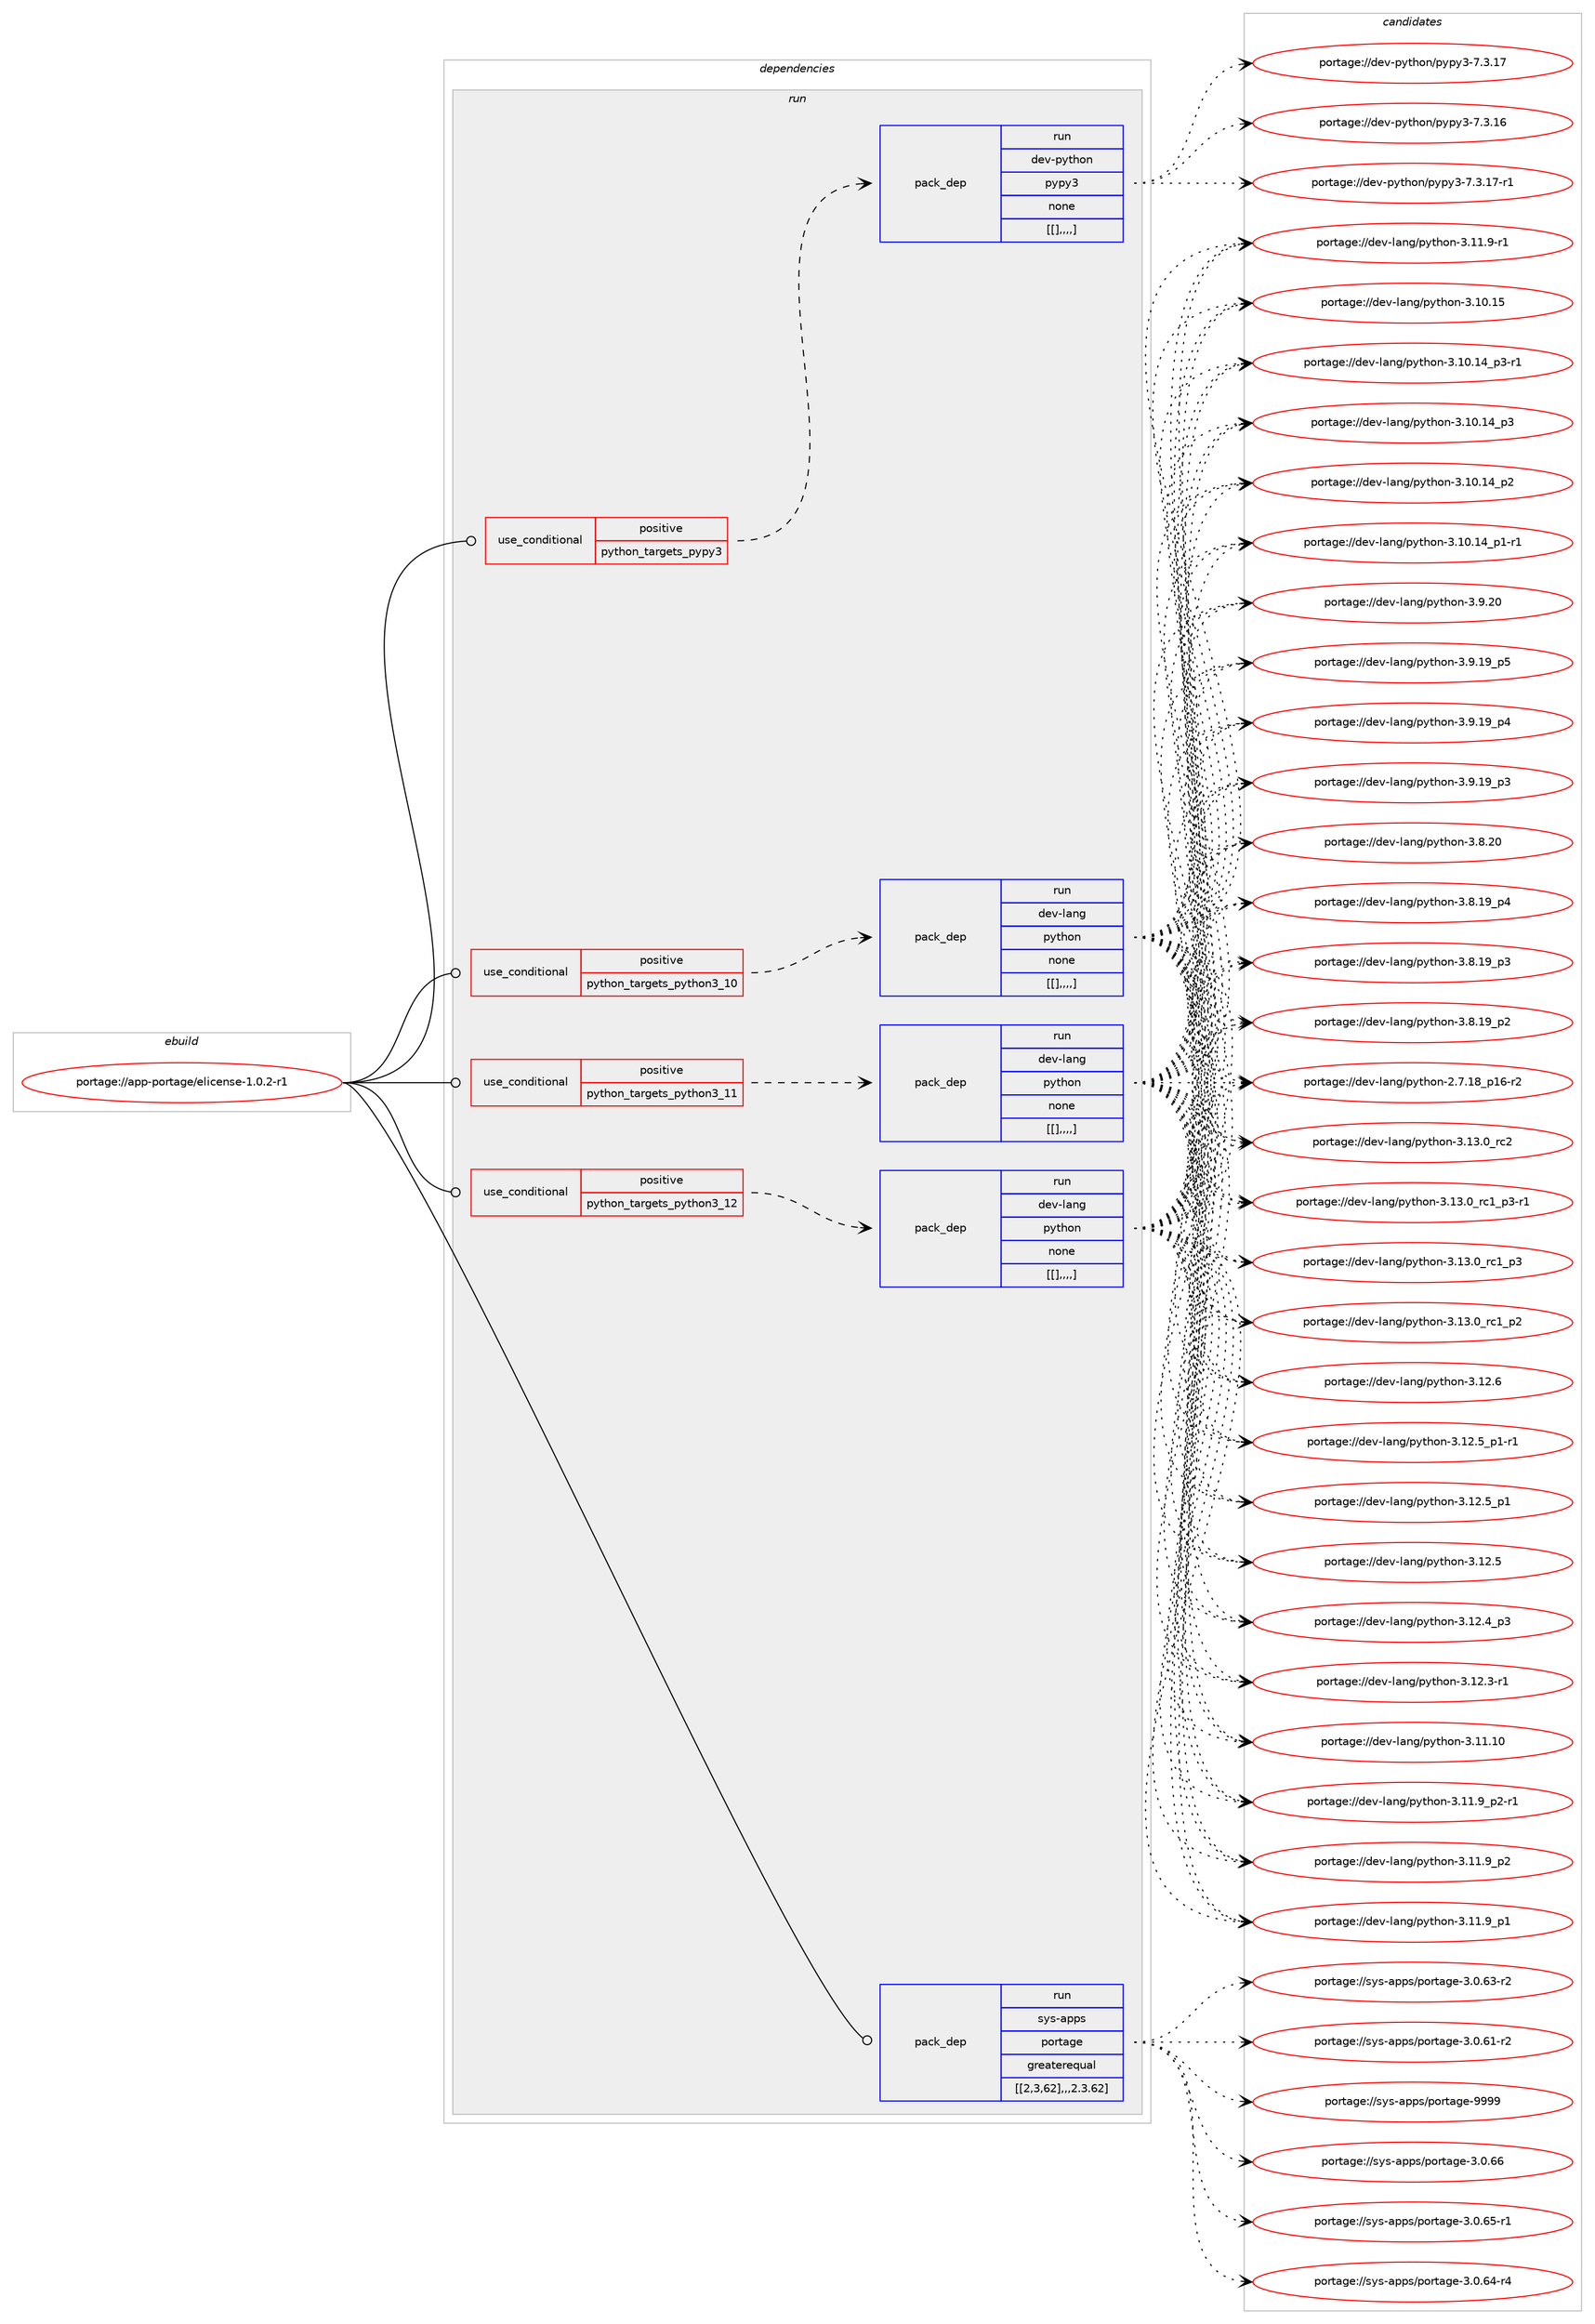 digraph prolog {

# *************
# Graph options
# *************

newrank=true;
concentrate=true;
compound=true;
graph [rankdir=LR,fontname=Helvetica,fontsize=10,ranksep=1.5];#, ranksep=2.5, nodesep=0.2];
edge  [arrowhead=vee];
node  [fontname=Helvetica,fontsize=10];

# **********
# The ebuild
# **********

subgraph cluster_leftcol {
color=gray;
label=<<i>ebuild</i>>;
id [label="portage://app-portage/elicense-1.0.2-r1", color=red, width=4, href="../app-portage/elicense-1.0.2-r1.svg"];
}

# ****************
# The dependencies
# ****************

subgraph cluster_midcol {
color=gray;
label=<<i>dependencies</i>>;
subgraph cluster_compile {
fillcolor="#eeeeee";
style=filled;
label=<<i>compile</i>>;
}
subgraph cluster_compileandrun {
fillcolor="#eeeeee";
style=filled;
label=<<i>compile and run</i>>;
}
subgraph cluster_run {
fillcolor="#eeeeee";
style=filled;
label=<<i>run</i>>;
subgraph cond14152 {
dependency50791 [label=<<TABLE BORDER="0" CELLBORDER="1" CELLSPACING="0" CELLPADDING="4"><TR><TD ROWSPAN="3" CELLPADDING="10">use_conditional</TD></TR><TR><TD>positive</TD></TR><TR><TD>python_targets_pypy3</TD></TR></TABLE>>, shape=none, color=red];
subgraph pack36179 {
dependency50792 [label=<<TABLE BORDER="0" CELLBORDER="1" CELLSPACING="0" CELLPADDING="4" WIDTH="220"><TR><TD ROWSPAN="6" CELLPADDING="30">pack_dep</TD></TR><TR><TD WIDTH="110">run</TD></TR><TR><TD>dev-python</TD></TR><TR><TD>pypy3</TD></TR><TR><TD>none</TD></TR><TR><TD>[[],,,,]</TD></TR></TABLE>>, shape=none, color=blue];
}
dependency50791:e -> dependency50792:w [weight=20,style="dashed",arrowhead="vee"];
}
id:e -> dependency50791:w [weight=20,style="solid",arrowhead="odot"];
subgraph cond14153 {
dependency50793 [label=<<TABLE BORDER="0" CELLBORDER="1" CELLSPACING="0" CELLPADDING="4"><TR><TD ROWSPAN="3" CELLPADDING="10">use_conditional</TD></TR><TR><TD>positive</TD></TR><TR><TD>python_targets_python3_10</TD></TR></TABLE>>, shape=none, color=red];
subgraph pack36180 {
dependency50794 [label=<<TABLE BORDER="0" CELLBORDER="1" CELLSPACING="0" CELLPADDING="4" WIDTH="220"><TR><TD ROWSPAN="6" CELLPADDING="30">pack_dep</TD></TR><TR><TD WIDTH="110">run</TD></TR><TR><TD>dev-lang</TD></TR><TR><TD>python</TD></TR><TR><TD>none</TD></TR><TR><TD>[[],,,,]</TD></TR></TABLE>>, shape=none, color=blue];
}
dependency50793:e -> dependency50794:w [weight=20,style="dashed",arrowhead="vee"];
}
id:e -> dependency50793:w [weight=20,style="solid",arrowhead="odot"];
subgraph cond14154 {
dependency50795 [label=<<TABLE BORDER="0" CELLBORDER="1" CELLSPACING="0" CELLPADDING="4"><TR><TD ROWSPAN="3" CELLPADDING="10">use_conditional</TD></TR><TR><TD>positive</TD></TR><TR><TD>python_targets_python3_11</TD></TR></TABLE>>, shape=none, color=red];
subgraph pack36181 {
dependency50796 [label=<<TABLE BORDER="0" CELLBORDER="1" CELLSPACING="0" CELLPADDING="4" WIDTH="220"><TR><TD ROWSPAN="6" CELLPADDING="30">pack_dep</TD></TR><TR><TD WIDTH="110">run</TD></TR><TR><TD>dev-lang</TD></TR><TR><TD>python</TD></TR><TR><TD>none</TD></TR><TR><TD>[[],,,,]</TD></TR></TABLE>>, shape=none, color=blue];
}
dependency50795:e -> dependency50796:w [weight=20,style="dashed",arrowhead="vee"];
}
id:e -> dependency50795:w [weight=20,style="solid",arrowhead="odot"];
subgraph cond14155 {
dependency50797 [label=<<TABLE BORDER="0" CELLBORDER="1" CELLSPACING="0" CELLPADDING="4"><TR><TD ROWSPAN="3" CELLPADDING="10">use_conditional</TD></TR><TR><TD>positive</TD></TR><TR><TD>python_targets_python3_12</TD></TR></TABLE>>, shape=none, color=red];
subgraph pack36182 {
dependency50798 [label=<<TABLE BORDER="0" CELLBORDER="1" CELLSPACING="0" CELLPADDING="4" WIDTH="220"><TR><TD ROWSPAN="6" CELLPADDING="30">pack_dep</TD></TR><TR><TD WIDTH="110">run</TD></TR><TR><TD>dev-lang</TD></TR><TR><TD>python</TD></TR><TR><TD>none</TD></TR><TR><TD>[[],,,,]</TD></TR></TABLE>>, shape=none, color=blue];
}
dependency50797:e -> dependency50798:w [weight=20,style="dashed",arrowhead="vee"];
}
id:e -> dependency50797:w [weight=20,style="solid",arrowhead="odot"];
subgraph pack36183 {
dependency50799 [label=<<TABLE BORDER="0" CELLBORDER="1" CELLSPACING="0" CELLPADDING="4" WIDTH="220"><TR><TD ROWSPAN="6" CELLPADDING="30">pack_dep</TD></TR><TR><TD WIDTH="110">run</TD></TR><TR><TD>sys-apps</TD></TR><TR><TD>portage</TD></TR><TR><TD>greaterequal</TD></TR><TR><TD>[[2,3,62],,,2.3.62]</TD></TR></TABLE>>, shape=none, color=blue];
}
id:e -> dependency50799:w [weight=20,style="solid",arrowhead="odot"];
}
}

# **************
# The candidates
# **************

subgraph cluster_choices {
rank=same;
color=gray;
label=<<i>candidates</i>>;

subgraph choice36179 {
color=black;
nodesep=1;
choice100101118451121211161041111104711212111212151455546514649554511449 [label="portage://dev-python/pypy3-7.3.17-r1", color=red, width=4,href="../dev-python/pypy3-7.3.17-r1.svg"];
choice10010111845112121116104111110471121211121215145554651464955 [label="portage://dev-python/pypy3-7.3.17", color=red, width=4,href="../dev-python/pypy3-7.3.17.svg"];
choice10010111845112121116104111110471121211121215145554651464954 [label="portage://dev-python/pypy3-7.3.16", color=red, width=4,href="../dev-python/pypy3-7.3.16.svg"];
dependency50792:e -> choice100101118451121211161041111104711212111212151455546514649554511449:w [style=dotted,weight="100"];
dependency50792:e -> choice10010111845112121116104111110471121211121215145554651464955:w [style=dotted,weight="100"];
dependency50792:e -> choice10010111845112121116104111110471121211121215145554651464954:w [style=dotted,weight="100"];
}
subgraph choice36180 {
color=black;
nodesep=1;
choice10010111845108971101034711212111610411111045514649514648951149950 [label="portage://dev-lang/python-3.13.0_rc2", color=red, width=4,href="../dev-lang/python-3.13.0_rc2.svg"];
choice1001011184510897110103471121211161041111104551464951464895114994995112514511449 [label="portage://dev-lang/python-3.13.0_rc1_p3-r1", color=red, width=4,href="../dev-lang/python-3.13.0_rc1_p3-r1.svg"];
choice100101118451089711010347112121116104111110455146495146489511499499511251 [label="portage://dev-lang/python-3.13.0_rc1_p3", color=red, width=4,href="../dev-lang/python-3.13.0_rc1_p3.svg"];
choice100101118451089711010347112121116104111110455146495146489511499499511250 [label="portage://dev-lang/python-3.13.0_rc1_p2", color=red, width=4,href="../dev-lang/python-3.13.0_rc1_p2.svg"];
choice10010111845108971101034711212111610411111045514649504654 [label="portage://dev-lang/python-3.12.6", color=red, width=4,href="../dev-lang/python-3.12.6.svg"];
choice1001011184510897110103471121211161041111104551464950465395112494511449 [label="portage://dev-lang/python-3.12.5_p1-r1", color=red, width=4,href="../dev-lang/python-3.12.5_p1-r1.svg"];
choice100101118451089711010347112121116104111110455146495046539511249 [label="portage://dev-lang/python-3.12.5_p1", color=red, width=4,href="../dev-lang/python-3.12.5_p1.svg"];
choice10010111845108971101034711212111610411111045514649504653 [label="portage://dev-lang/python-3.12.5", color=red, width=4,href="../dev-lang/python-3.12.5.svg"];
choice100101118451089711010347112121116104111110455146495046529511251 [label="portage://dev-lang/python-3.12.4_p3", color=red, width=4,href="../dev-lang/python-3.12.4_p3.svg"];
choice100101118451089711010347112121116104111110455146495046514511449 [label="portage://dev-lang/python-3.12.3-r1", color=red, width=4,href="../dev-lang/python-3.12.3-r1.svg"];
choice1001011184510897110103471121211161041111104551464949464948 [label="portage://dev-lang/python-3.11.10", color=red, width=4,href="../dev-lang/python-3.11.10.svg"];
choice1001011184510897110103471121211161041111104551464949465795112504511449 [label="portage://dev-lang/python-3.11.9_p2-r1", color=red, width=4,href="../dev-lang/python-3.11.9_p2-r1.svg"];
choice100101118451089711010347112121116104111110455146494946579511250 [label="portage://dev-lang/python-3.11.9_p2", color=red, width=4,href="../dev-lang/python-3.11.9_p2.svg"];
choice100101118451089711010347112121116104111110455146494946579511249 [label="portage://dev-lang/python-3.11.9_p1", color=red, width=4,href="../dev-lang/python-3.11.9_p1.svg"];
choice100101118451089711010347112121116104111110455146494946574511449 [label="portage://dev-lang/python-3.11.9-r1", color=red, width=4,href="../dev-lang/python-3.11.9-r1.svg"];
choice1001011184510897110103471121211161041111104551464948464953 [label="portage://dev-lang/python-3.10.15", color=red, width=4,href="../dev-lang/python-3.10.15.svg"];
choice100101118451089711010347112121116104111110455146494846495295112514511449 [label="portage://dev-lang/python-3.10.14_p3-r1", color=red, width=4,href="../dev-lang/python-3.10.14_p3-r1.svg"];
choice10010111845108971101034711212111610411111045514649484649529511251 [label="portage://dev-lang/python-3.10.14_p3", color=red, width=4,href="../dev-lang/python-3.10.14_p3.svg"];
choice10010111845108971101034711212111610411111045514649484649529511250 [label="portage://dev-lang/python-3.10.14_p2", color=red, width=4,href="../dev-lang/python-3.10.14_p2.svg"];
choice100101118451089711010347112121116104111110455146494846495295112494511449 [label="portage://dev-lang/python-3.10.14_p1-r1", color=red, width=4,href="../dev-lang/python-3.10.14_p1-r1.svg"];
choice10010111845108971101034711212111610411111045514657465048 [label="portage://dev-lang/python-3.9.20", color=red, width=4,href="../dev-lang/python-3.9.20.svg"];
choice100101118451089711010347112121116104111110455146574649579511253 [label="portage://dev-lang/python-3.9.19_p5", color=red, width=4,href="../dev-lang/python-3.9.19_p5.svg"];
choice100101118451089711010347112121116104111110455146574649579511252 [label="portage://dev-lang/python-3.9.19_p4", color=red, width=4,href="../dev-lang/python-3.9.19_p4.svg"];
choice100101118451089711010347112121116104111110455146574649579511251 [label="portage://dev-lang/python-3.9.19_p3", color=red, width=4,href="../dev-lang/python-3.9.19_p3.svg"];
choice10010111845108971101034711212111610411111045514656465048 [label="portage://dev-lang/python-3.8.20", color=red, width=4,href="../dev-lang/python-3.8.20.svg"];
choice100101118451089711010347112121116104111110455146564649579511252 [label="portage://dev-lang/python-3.8.19_p4", color=red, width=4,href="../dev-lang/python-3.8.19_p4.svg"];
choice100101118451089711010347112121116104111110455146564649579511251 [label="portage://dev-lang/python-3.8.19_p3", color=red, width=4,href="../dev-lang/python-3.8.19_p3.svg"];
choice100101118451089711010347112121116104111110455146564649579511250 [label="portage://dev-lang/python-3.8.19_p2", color=red, width=4,href="../dev-lang/python-3.8.19_p2.svg"];
choice100101118451089711010347112121116104111110455046554649569511249544511450 [label="portage://dev-lang/python-2.7.18_p16-r2", color=red, width=4,href="../dev-lang/python-2.7.18_p16-r2.svg"];
dependency50794:e -> choice10010111845108971101034711212111610411111045514649514648951149950:w [style=dotted,weight="100"];
dependency50794:e -> choice1001011184510897110103471121211161041111104551464951464895114994995112514511449:w [style=dotted,weight="100"];
dependency50794:e -> choice100101118451089711010347112121116104111110455146495146489511499499511251:w [style=dotted,weight="100"];
dependency50794:e -> choice100101118451089711010347112121116104111110455146495146489511499499511250:w [style=dotted,weight="100"];
dependency50794:e -> choice10010111845108971101034711212111610411111045514649504654:w [style=dotted,weight="100"];
dependency50794:e -> choice1001011184510897110103471121211161041111104551464950465395112494511449:w [style=dotted,weight="100"];
dependency50794:e -> choice100101118451089711010347112121116104111110455146495046539511249:w [style=dotted,weight="100"];
dependency50794:e -> choice10010111845108971101034711212111610411111045514649504653:w [style=dotted,weight="100"];
dependency50794:e -> choice100101118451089711010347112121116104111110455146495046529511251:w [style=dotted,weight="100"];
dependency50794:e -> choice100101118451089711010347112121116104111110455146495046514511449:w [style=dotted,weight="100"];
dependency50794:e -> choice1001011184510897110103471121211161041111104551464949464948:w [style=dotted,weight="100"];
dependency50794:e -> choice1001011184510897110103471121211161041111104551464949465795112504511449:w [style=dotted,weight="100"];
dependency50794:e -> choice100101118451089711010347112121116104111110455146494946579511250:w [style=dotted,weight="100"];
dependency50794:e -> choice100101118451089711010347112121116104111110455146494946579511249:w [style=dotted,weight="100"];
dependency50794:e -> choice100101118451089711010347112121116104111110455146494946574511449:w [style=dotted,weight="100"];
dependency50794:e -> choice1001011184510897110103471121211161041111104551464948464953:w [style=dotted,weight="100"];
dependency50794:e -> choice100101118451089711010347112121116104111110455146494846495295112514511449:w [style=dotted,weight="100"];
dependency50794:e -> choice10010111845108971101034711212111610411111045514649484649529511251:w [style=dotted,weight="100"];
dependency50794:e -> choice10010111845108971101034711212111610411111045514649484649529511250:w [style=dotted,weight="100"];
dependency50794:e -> choice100101118451089711010347112121116104111110455146494846495295112494511449:w [style=dotted,weight="100"];
dependency50794:e -> choice10010111845108971101034711212111610411111045514657465048:w [style=dotted,weight="100"];
dependency50794:e -> choice100101118451089711010347112121116104111110455146574649579511253:w [style=dotted,weight="100"];
dependency50794:e -> choice100101118451089711010347112121116104111110455146574649579511252:w [style=dotted,weight="100"];
dependency50794:e -> choice100101118451089711010347112121116104111110455146574649579511251:w [style=dotted,weight="100"];
dependency50794:e -> choice10010111845108971101034711212111610411111045514656465048:w [style=dotted,weight="100"];
dependency50794:e -> choice100101118451089711010347112121116104111110455146564649579511252:w [style=dotted,weight="100"];
dependency50794:e -> choice100101118451089711010347112121116104111110455146564649579511251:w [style=dotted,weight="100"];
dependency50794:e -> choice100101118451089711010347112121116104111110455146564649579511250:w [style=dotted,weight="100"];
dependency50794:e -> choice100101118451089711010347112121116104111110455046554649569511249544511450:w [style=dotted,weight="100"];
}
subgraph choice36181 {
color=black;
nodesep=1;
choice10010111845108971101034711212111610411111045514649514648951149950 [label="portage://dev-lang/python-3.13.0_rc2", color=red, width=4,href="../dev-lang/python-3.13.0_rc2.svg"];
choice1001011184510897110103471121211161041111104551464951464895114994995112514511449 [label="portage://dev-lang/python-3.13.0_rc1_p3-r1", color=red, width=4,href="../dev-lang/python-3.13.0_rc1_p3-r1.svg"];
choice100101118451089711010347112121116104111110455146495146489511499499511251 [label="portage://dev-lang/python-3.13.0_rc1_p3", color=red, width=4,href="../dev-lang/python-3.13.0_rc1_p3.svg"];
choice100101118451089711010347112121116104111110455146495146489511499499511250 [label="portage://dev-lang/python-3.13.0_rc1_p2", color=red, width=4,href="../dev-lang/python-3.13.0_rc1_p2.svg"];
choice10010111845108971101034711212111610411111045514649504654 [label="portage://dev-lang/python-3.12.6", color=red, width=4,href="../dev-lang/python-3.12.6.svg"];
choice1001011184510897110103471121211161041111104551464950465395112494511449 [label="portage://dev-lang/python-3.12.5_p1-r1", color=red, width=4,href="../dev-lang/python-3.12.5_p1-r1.svg"];
choice100101118451089711010347112121116104111110455146495046539511249 [label="portage://dev-lang/python-3.12.5_p1", color=red, width=4,href="../dev-lang/python-3.12.5_p1.svg"];
choice10010111845108971101034711212111610411111045514649504653 [label="portage://dev-lang/python-3.12.5", color=red, width=4,href="../dev-lang/python-3.12.5.svg"];
choice100101118451089711010347112121116104111110455146495046529511251 [label="portage://dev-lang/python-3.12.4_p3", color=red, width=4,href="../dev-lang/python-3.12.4_p3.svg"];
choice100101118451089711010347112121116104111110455146495046514511449 [label="portage://dev-lang/python-3.12.3-r1", color=red, width=4,href="../dev-lang/python-3.12.3-r1.svg"];
choice1001011184510897110103471121211161041111104551464949464948 [label="portage://dev-lang/python-3.11.10", color=red, width=4,href="../dev-lang/python-3.11.10.svg"];
choice1001011184510897110103471121211161041111104551464949465795112504511449 [label="portage://dev-lang/python-3.11.9_p2-r1", color=red, width=4,href="../dev-lang/python-3.11.9_p2-r1.svg"];
choice100101118451089711010347112121116104111110455146494946579511250 [label="portage://dev-lang/python-3.11.9_p2", color=red, width=4,href="../dev-lang/python-3.11.9_p2.svg"];
choice100101118451089711010347112121116104111110455146494946579511249 [label="portage://dev-lang/python-3.11.9_p1", color=red, width=4,href="../dev-lang/python-3.11.9_p1.svg"];
choice100101118451089711010347112121116104111110455146494946574511449 [label="portage://dev-lang/python-3.11.9-r1", color=red, width=4,href="../dev-lang/python-3.11.9-r1.svg"];
choice1001011184510897110103471121211161041111104551464948464953 [label="portage://dev-lang/python-3.10.15", color=red, width=4,href="../dev-lang/python-3.10.15.svg"];
choice100101118451089711010347112121116104111110455146494846495295112514511449 [label="portage://dev-lang/python-3.10.14_p3-r1", color=red, width=4,href="../dev-lang/python-3.10.14_p3-r1.svg"];
choice10010111845108971101034711212111610411111045514649484649529511251 [label="portage://dev-lang/python-3.10.14_p3", color=red, width=4,href="../dev-lang/python-3.10.14_p3.svg"];
choice10010111845108971101034711212111610411111045514649484649529511250 [label="portage://dev-lang/python-3.10.14_p2", color=red, width=4,href="../dev-lang/python-3.10.14_p2.svg"];
choice100101118451089711010347112121116104111110455146494846495295112494511449 [label="portage://dev-lang/python-3.10.14_p1-r1", color=red, width=4,href="../dev-lang/python-3.10.14_p1-r1.svg"];
choice10010111845108971101034711212111610411111045514657465048 [label="portage://dev-lang/python-3.9.20", color=red, width=4,href="../dev-lang/python-3.9.20.svg"];
choice100101118451089711010347112121116104111110455146574649579511253 [label="portage://dev-lang/python-3.9.19_p5", color=red, width=4,href="../dev-lang/python-3.9.19_p5.svg"];
choice100101118451089711010347112121116104111110455146574649579511252 [label="portage://dev-lang/python-3.9.19_p4", color=red, width=4,href="../dev-lang/python-3.9.19_p4.svg"];
choice100101118451089711010347112121116104111110455146574649579511251 [label="portage://dev-lang/python-3.9.19_p3", color=red, width=4,href="../dev-lang/python-3.9.19_p3.svg"];
choice10010111845108971101034711212111610411111045514656465048 [label="portage://dev-lang/python-3.8.20", color=red, width=4,href="../dev-lang/python-3.8.20.svg"];
choice100101118451089711010347112121116104111110455146564649579511252 [label="portage://dev-lang/python-3.8.19_p4", color=red, width=4,href="../dev-lang/python-3.8.19_p4.svg"];
choice100101118451089711010347112121116104111110455146564649579511251 [label="portage://dev-lang/python-3.8.19_p3", color=red, width=4,href="../dev-lang/python-3.8.19_p3.svg"];
choice100101118451089711010347112121116104111110455146564649579511250 [label="portage://dev-lang/python-3.8.19_p2", color=red, width=4,href="../dev-lang/python-3.8.19_p2.svg"];
choice100101118451089711010347112121116104111110455046554649569511249544511450 [label="portage://dev-lang/python-2.7.18_p16-r2", color=red, width=4,href="../dev-lang/python-2.7.18_p16-r2.svg"];
dependency50796:e -> choice10010111845108971101034711212111610411111045514649514648951149950:w [style=dotted,weight="100"];
dependency50796:e -> choice1001011184510897110103471121211161041111104551464951464895114994995112514511449:w [style=dotted,weight="100"];
dependency50796:e -> choice100101118451089711010347112121116104111110455146495146489511499499511251:w [style=dotted,weight="100"];
dependency50796:e -> choice100101118451089711010347112121116104111110455146495146489511499499511250:w [style=dotted,weight="100"];
dependency50796:e -> choice10010111845108971101034711212111610411111045514649504654:w [style=dotted,weight="100"];
dependency50796:e -> choice1001011184510897110103471121211161041111104551464950465395112494511449:w [style=dotted,weight="100"];
dependency50796:e -> choice100101118451089711010347112121116104111110455146495046539511249:w [style=dotted,weight="100"];
dependency50796:e -> choice10010111845108971101034711212111610411111045514649504653:w [style=dotted,weight="100"];
dependency50796:e -> choice100101118451089711010347112121116104111110455146495046529511251:w [style=dotted,weight="100"];
dependency50796:e -> choice100101118451089711010347112121116104111110455146495046514511449:w [style=dotted,weight="100"];
dependency50796:e -> choice1001011184510897110103471121211161041111104551464949464948:w [style=dotted,weight="100"];
dependency50796:e -> choice1001011184510897110103471121211161041111104551464949465795112504511449:w [style=dotted,weight="100"];
dependency50796:e -> choice100101118451089711010347112121116104111110455146494946579511250:w [style=dotted,weight="100"];
dependency50796:e -> choice100101118451089711010347112121116104111110455146494946579511249:w [style=dotted,weight="100"];
dependency50796:e -> choice100101118451089711010347112121116104111110455146494946574511449:w [style=dotted,weight="100"];
dependency50796:e -> choice1001011184510897110103471121211161041111104551464948464953:w [style=dotted,weight="100"];
dependency50796:e -> choice100101118451089711010347112121116104111110455146494846495295112514511449:w [style=dotted,weight="100"];
dependency50796:e -> choice10010111845108971101034711212111610411111045514649484649529511251:w [style=dotted,weight="100"];
dependency50796:e -> choice10010111845108971101034711212111610411111045514649484649529511250:w [style=dotted,weight="100"];
dependency50796:e -> choice100101118451089711010347112121116104111110455146494846495295112494511449:w [style=dotted,weight="100"];
dependency50796:e -> choice10010111845108971101034711212111610411111045514657465048:w [style=dotted,weight="100"];
dependency50796:e -> choice100101118451089711010347112121116104111110455146574649579511253:w [style=dotted,weight="100"];
dependency50796:e -> choice100101118451089711010347112121116104111110455146574649579511252:w [style=dotted,weight="100"];
dependency50796:e -> choice100101118451089711010347112121116104111110455146574649579511251:w [style=dotted,weight="100"];
dependency50796:e -> choice10010111845108971101034711212111610411111045514656465048:w [style=dotted,weight="100"];
dependency50796:e -> choice100101118451089711010347112121116104111110455146564649579511252:w [style=dotted,weight="100"];
dependency50796:e -> choice100101118451089711010347112121116104111110455146564649579511251:w [style=dotted,weight="100"];
dependency50796:e -> choice100101118451089711010347112121116104111110455146564649579511250:w [style=dotted,weight="100"];
dependency50796:e -> choice100101118451089711010347112121116104111110455046554649569511249544511450:w [style=dotted,weight="100"];
}
subgraph choice36182 {
color=black;
nodesep=1;
choice10010111845108971101034711212111610411111045514649514648951149950 [label="portage://dev-lang/python-3.13.0_rc2", color=red, width=4,href="../dev-lang/python-3.13.0_rc2.svg"];
choice1001011184510897110103471121211161041111104551464951464895114994995112514511449 [label="portage://dev-lang/python-3.13.0_rc1_p3-r1", color=red, width=4,href="../dev-lang/python-3.13.0_rc1_p3-r1.svg"];
choice100101118451089711010347112121116104111110455146495146489511499499511251 [label="portage://dev-lang/python-3.13.0_rc1_p3", color=red, width=4,href="../dev-lang/python-3.13.0_rc1_p3.svg"];
choice100101118451089711010347112121116104111110455146495146489511499499511250 [label="portage://dev-lang/python-3.13.0_rc1_p2", color=red, width=4,href="../dev-lang/python-3.13.0_rc1_p2.svg"];
choice10010111845108971101034711212111610411111045514649504654 [label="portage://dev-lang/python-3.12.6", color=red, width=4,href="../dev-lang/python-3.12.6.svg"];
choice1001011184510897110103471121211161041111104551464950465395112494511449 [label="portage://dev-lang/python-3.12.5_p1-r1", color=red, width=4,href="../dev-lang/python-3.12.5_p1-r1.svg"];
choice100101118451089711010347112121116104111110455146495046539511249 [label="portage://dev-lang/python-3.12.5_p1", color=red, width=4,href="../dev-lang/python-3.12.5_p1.svg"];
choice10010111845108971101034711212111610411111045514649504653 [label="portage://dev-lang/python-3.12.5", color=red, width=4,href="../dev-lang/python-3.12.5.svg"];
choice100101118451089711010347112121116104111110455146495046529511251 [label="portage://dev-lang/python-3.12.4_p3", color=red, width=4,href="../dev-lang/python-3.12.4_p3.svg"];
choice100101118451089711010347112121116104111110455146495046514511449 [label="portage://dev-lang/python-3.12.3-r1", color=red, width=4,href="../dev-lang/python-3.12.3-r1.svg"];
choice1001011184510897110103471121211161041111104551464949464948 [label="portage://dev-lang/python-3.11.10", color=red, width=4,href="../dev-lang/python-3.11.10.svg"];
choice1001011184510897110103471121211161041111104551464949465795112504511449 [label="portage://dev-lang/python-3.11.9_p2-r1", color=red, width=4,href="../dev-lang/python-3.11.9_p2-r1.svg"];
choice100101118451089711010347112121116104111110455146494946579511250 [label="portage://dev-lang/python-3.11.9_p2", color=red, width=4,href="../dev-lang/python-3.11.9_p2.svg"];
choice100101118451089711010347112121116104111110455146494946579511249 [label="portage://dev-lang/python-3.11.9_p1", color=red, width=4,href="../dev-lang/python-3.11.9_p1.svg"];
choice100101118451089711010347112121116104111110455146494946574511449 [label="portage://dev-lang/python-3.11.9-r1", color=red, width=4,href="../dev-lang/python-3.11.9-r1.svg"];
choice1001011184510897110103471121211161041111104551464948464953 [label="portage://dev-lang/python-3.10.15", color=red, width=4,href="../dev-lang/python-3.10.15.svg"];
choice100101118451089711010347112121116104111110455146494846495295112514511449 [label="portage://dev-lang/python-3.10.14_p3-r1", color=red, width=4,href="../dev-lang/python-3.10.14_p3-r1.svg"];
choice10010111845108971101034711212111610411111045514649484649529511251 [label="portage://dev-lang/python-3.10.14_p3", color=red, width=4,href="../dev-lang/python-3.10.14_p3.svg"];
choice10010111845108971101034711212111610411111045514649484649529511250 [label="portage://dev-lang/python-3.10.14_p2", color=red, width=4,href="../dev-lang/python-3.10.14_p2.svg"];
choice100101118451089711010347112121116104111110455146494846495295112494511449 [label="portage://dev-lang/python-3.10.14_p1-r1", color=red, width=4,href="../dev-lang/python-3.10.14_p1-r1.svg"];
choice10010111845108971101034711212111610411111045514657465048 [label="portage://dev-lang/python-3.9.20", color=red, width=4,href="../dev-lang/python-3.9.20.svg"];
choice100101118451089711010347112121116104111110455146574649579511253 [label="portage://dev-lang/python-3.9.19_p5", color=red, width=4,href="../dev-lang/python-3.9.19_p5.svg"];
choice100101118451089711010347112121116104111110455146574649579511252 [label="portage://dev-lang/python-3.9.19_p4", color=red, width=4,href="../dev-lang/python-3.9.19_p4.svg"];
choice100101118451089711010347112121116104111110455146574649579511251 [label="portage://dev-lang/python-3.9.19_p3", color=red, width=4,href="../dev-lang/python-3.9.19_p3.svg"];
choice10010111845108971101034711212111610411111045514656465048 [label="portage://dev-lang/python-3.8.20", color=red, width=4,href="../dev-lang/python-3.8.20.svg"];
choice100101118451089711010347112121116104111110455146564649579511252 [label="portage://dev-lang/python-3.8.19_p4", color=red, width=4,href="../dev-lang/python-3.8.19_p4.svg"];
choice100101118451089711010347112121116104111110455146564649579511251 [label="portage://dev-lang/python-3.8.19_p3", color=red, width=4,href="../dev-lang/python-3.8.19_p3.svg"];
choice100101118451089711010347112121116104111110455146564649579511250 [label="portage://dev-lang/python-3.8.19_p2", color=red, width=4,href="../dev-lang/python-3.8.19_p2.svg"];
choice100101118451089711010347112121116104111110455046554649569511249544511450 [label="portage://dev-lang/python-2.7.18_p16-r2", color=red, width=4,href="../dev-lang/python-2.7.18_p16-r2.svg"];
dependency50798:e -> choice10010111845108971101034711212111610411111045514649514648951149950:w [style=dotted,weight="100"];
dependency50798:e -> choice1001011184510897110103471121211161041111104551464951464895114994995112514511449:w [style=dotted,weight="100"];
dependency50798:e -> choice100101118451089711010347112121116104111110455146495146489511499499511251:w [style=dotted,weight="100"];
dependency50798:e -> choice100101118451089711010347112121116104111110455146495146489511499499511250:w [style=dotted,weight="100"];
dependency50798:e -> choice10010111845108971101034711212111610411111045514649504654:w [style=dotted,weight="100"];
dependency50798:e -> choice1001011184510897110103471121211161041111104551464950465395112494511449:w [style=dotted,weight="100"];
dependency50798:e -> choice100101118451089711010347112121116104111110455146495046539511249:w [style=dotted,weight="100"];
dependency50798:e -> choice10010111845108971101034711212111610411111045514649504653:w [style=dotted,weight="100"];
dependency50798:e -> choice100101118451089711010347112121116104111110455146495046529511251:w [style=dotted,weight="100"];
dependency50798:e -> choice100101118451089711010347112121116104111110455146495046514511449:w [style=dotted,weight="100"];
dependency50798:e -> choice1001011184510897110103471121211161041111104551464949464948:w [style=dotted,weight="100"];
dependency50798:e -> choice1001011184510897110103471121211161041111104551464949465795112504511449:w [style=dotted,weight="100"];
dependency50798:e -> choice100101118451089711010347112121116104111110455146494946579511250:w [style=dotted,weight="100"];
dependency50798:e -> choice100101118451089711010347112121116104111110455146494946579511249:w [style=dotted,weight="100"];
dependency50798:e -> choice100101118451089711010347112121116104111110455146494946574511449:w [style=dotted,weight="100"];
dependency50798:e -> choice1001011184510897110103471121211161041111104551464948464953:w [style=dotted,weight="100"];
dependency50798:e -> choice100101118451089711010347112121116104111110455146494846495295112514511449:w [style=dotted,weight="100"];
dependency50798:e -> choice10010111845108971101034711212111610411111045514649484649529511251:w [style=dotted,weight="100"];
dependency50798:e -> choice10010111845108971101034711212111610411111045514649484649529511250:w [style=dotted,weight="100"];
dependency50798:e -> choice100101118451089711010347112121116104111110455146494846495295112494511449:w [style=dotted,weight="100"];
dependency50798:e -> choice10010111845108971101034711212111610411111045514657465048:w [style=dotted,weight="100"];
dependency50798:e -> choice100101118451089711010347112121116104111110455146574649579511253:w [style=dotted,weight="100"];
dependency50798:e -> choice100101118451089711010347112121116104111110455146574649579511252:w [style=dotted,weight="100"];
dependency50798:e -> choice100101118451089711010347112121116104111110455146574649579511251:w [style=dotted,weight="100"];
dependency50798:e -> choice10010111845108971101034711212111610411111045514656465048:w [style=dotted,weight="100"];
dependency50798:e -> choice100101118451089711010347112121116104111110455146564649579511252:w [style=dotted,weight="100"];
dependency50798:e -> choice100101118451089711010347112121116104111110455146564649579511251:w [style=dotted,weight="100"];
dependency50798:e -> choice100101118451089711010347112121116104111110455146564649579511250:w [style=dotted,weight="100"];
dependency50798:e -> choice100101118451089711010347112121116104111110455046554649569511249544511450:w [style=dotted,weight="100"];
}
subgraph choice36183 {
color=black;
nodesep=1;
choice115121115459711211211547112111114116971031014557575757 [label="portage://sys-apps/portage-9999", color=red, width=4,href="../sys-apps/portage-9999.svg"];
choice1151211154597112112115471121111141169710310145514648465454 [label="portage://sys-apps/portage-3.0.66", color=red, width=4,href="../sys-apps/portage-3.0.66.svg"];
choice11512111545971121121154711211111411697103101455146484654534511449 [label="portage://sys-apps/portage-3.0.65-r1", color=red, width=4,href="../sys-apps/portage-3.0.65-r1.svg"];
choice11512111545971121121154711211111411697103101455146484654524511452 [label="portage://sys-apps/portage-3.0.64-r4", color=red, width=4,href="../sys-apps/portage-3.0.64-r4.svg"];
choice11512111545971121121154711211111411697103101455146484654514511450 [label="portage://sys-apps/portage-3.0.63-r2", color=red, width=4,href="../sys-apps/portage-3.0.63-r2.svg"];
choice11512111545971121121154711211111411697103101455146484654494511450 [label="portage://sys-apps/portage-3.0.61-r2", color=red, width=4,href="../sys-apps/portage-3.0.61-r2.svg"];
dependency50799:e -> choice115121115459711211211547112111114116971031014557575757:w [style=dotted,weight="100"];
dependency50799:e -> choice1151211154597112112115471121111141169710310145514648465454:w [style=dotted,weight="100"];
dependency50799:e -> choice11512111545971121121154711211111411697103101455146484654534511449:w [style=dotted,weight="100"];
dependency50799:e -> choice11512111545971121121154711211111411697103101455146484654524511452:w [style=dotted,weight="100"];
dependency50799:e -> choice11512111545971121121154711211111411697103101455146484654514511450:w [style=dotted,weight="100"];
dependency50799:e -> choice11512111545971121121154711211111411697103101455146484654494511450:w [style=dotted,weight="100"];
}
}

}

